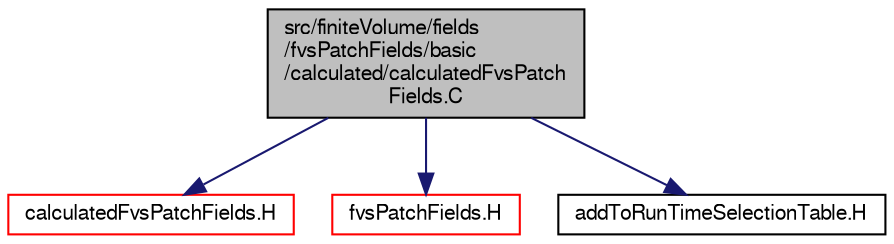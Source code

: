 digraph "src/finiteVolume/fields/fvsPatchFields/basic/calculated/calculatedFvsPatchFields.C"
{
  bgcolor="transparent";
  edge [fontname="FreeSans",fontsize="10",labelfontname="FreeSans",labelfontsize="10"];
  node [fontname="FreeSans",fontsize="10",shape=record];
  Node0 [label="src/finiteVolume/fields\l/fvsPatchFields/basic\l/calculated/calculatedFvsPatch\lFields.C",height=0.2,width=0.4,color="black", fillcolor="grey75", style="filled", fontcolor="black"];
  Node0 -> Node1 [color="midnightblue",fontsize="10",style="solid",fontname="FreeSans"];
  Node1 [label="calculatedFvsPatchFields.H",height=0.2,width=0.4,color="red",URL="$a02492.html"];
  Node0 -> Node189 [color="midnightblue",fontsize="10",style="solid",fontname="FreeSans"];
  Node189 [label="fvsPatchFields.H",height=0.2,width=0.4,color="red",URL="$a02720.html"];
  Node0 -> Node191 [color="midnightblue",fontsize="10",style="solid",fontname="FreeSans"];
  Node191 [label="addToRunTimeSelectionTable.H",height=0.2,width=0.4,color="black",URL="$a09263.html",tooltip="Macros for easy insertion into run-time selection tables. "];
}
